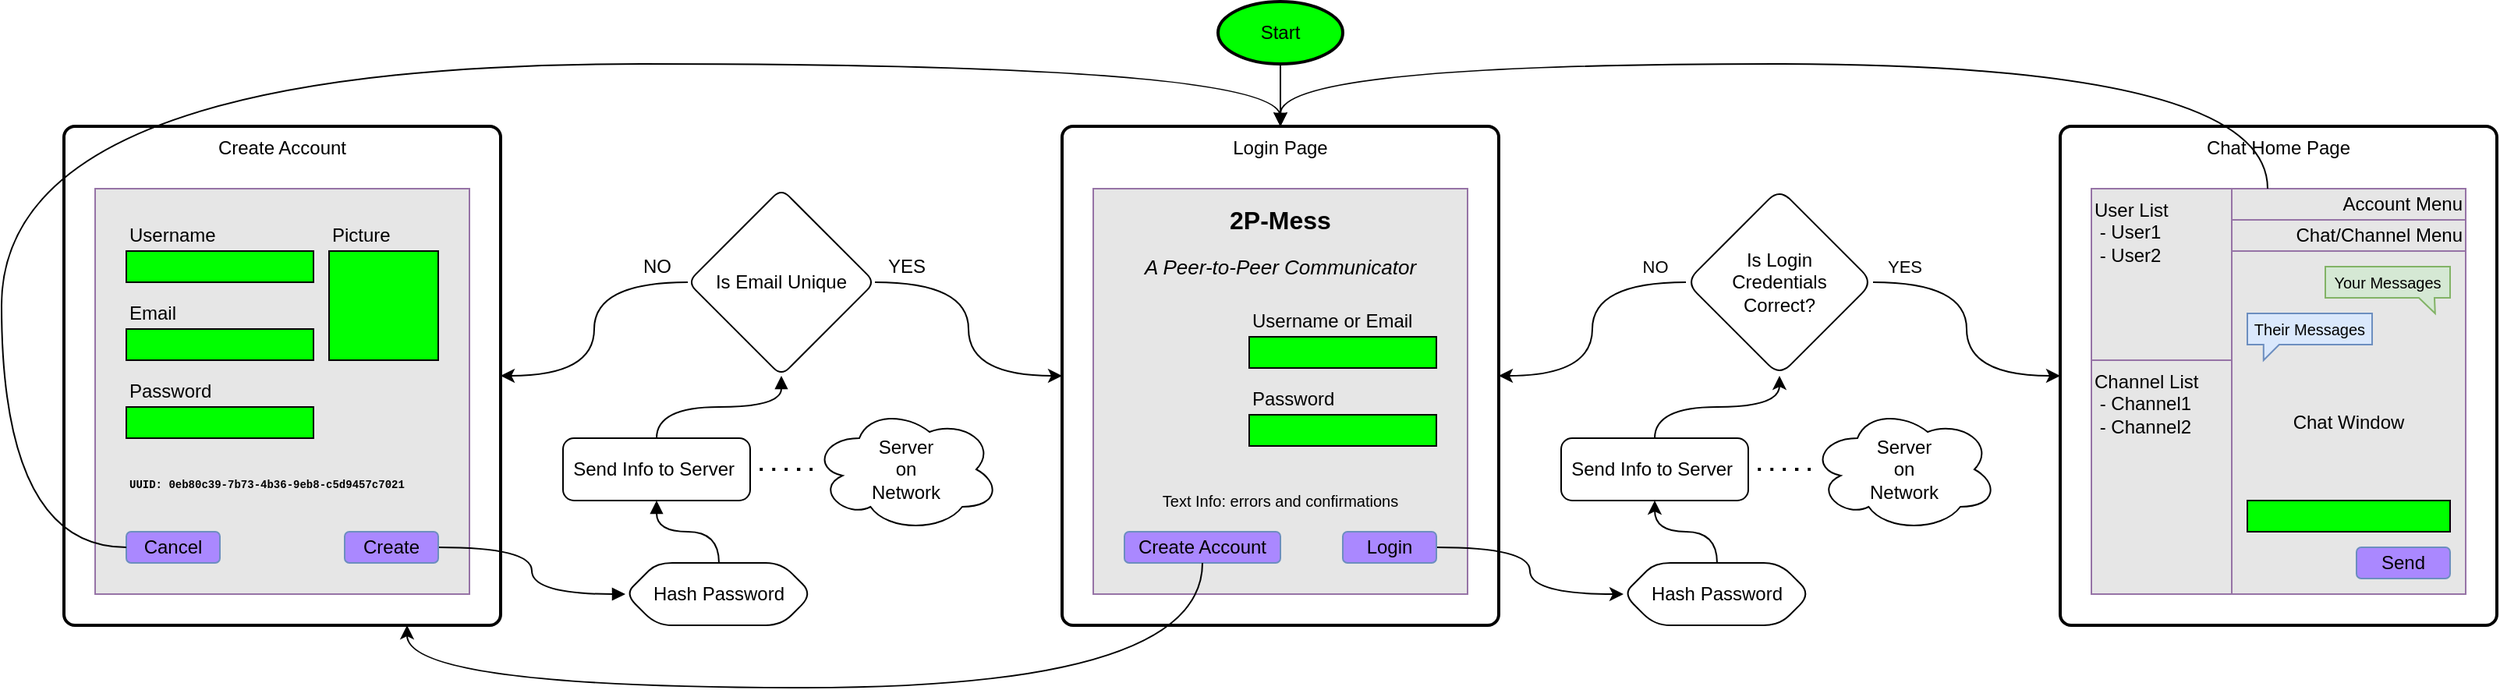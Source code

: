 <mxfile version="16.6.2" type="github">
  <diagram id="BJ7nVB-zp0SILJK0B1YD" name="Page-1">
    <mxGraphModel dx="1527" dy="347" grid="1" gridSize="10" guides="1" tooltips="1" connect="1" arrows="1" fold="1" page="1" pageScale="1" pageWidth="850" pageHeight="1100" math="0" shadow="0">
      <root>
        <mxCell id="0" />
        <mxCell id="1" parent="0" />
        <mxCell id="mg_IQQJ_91LkdinmHmOL-2" value="Login Page" style="rounded=1;absoluteArcSize=1;arcSize=14;strokeWidth=2;fillColor=default;verticalAlign=top;align=center;labelPosition=center;verticalLabelPosition=middle;labelBackgroundColor=none;labelBorderColor=none;whiteSpace=wrap;html=1;spacingLeft=0;horizontal=1;" vertex="1" parent="1">
          <mxGeometry x="40" y="200" width="280" height="320" as="geometry" />
        </mxCell>
        <mxCell id="mg_IQQJ_91LkdinmHmOL-7" value="" style="rounded=0;whiteSpace=wrap;html=1;labelBackgroundColor=none;labelBorderColor=none;fillColor=#E6E6E6;strokeColor=#9673a6;" vertex="1" parent="1">
          <mxGeometry x="60" y="240" width="240" height="260" as="geometry" />
        </mxCell>
        <mxCell id="mg_IQQJ_91LkdinmHmOL-3" value="Start" style="strokeWidth=2;html=1;shape=mxgraph.flowchart.start_2;whiteSpace=wrap;labelBackgroundColor=none;labelBorderColor=none;fillColor=#00FF00;fontColor=#000000;" vertex="1" parent="1">
          <mxGeometry x="140" y="120" width="80" height="40" as="geometry" />
        </mxCell>
        <mxCell id="mg_IQQJ_91LkdinmHmOL-4" value="" style="endArrow=block;html=1;rounded=0;fontColor=#000000;endFill=1;" edge="1" parent="1" source="mg_IQQJ_91LkdinmHmOL-3" target="mg_IQQJ_91LkdinmHmOL-2">
          <mxGeometry width="50" height="50" relative="1" as="geometry">
            <mxPoint x="220" y="110" as="sourcePoint" />
            <mxPoint x="120" y="170" as="targetPoint" />
          </mxGeometry>
        </mxCell>
        <mxCell id="mg_IQQJ_91LkdinmHmOL-5" value="" style="rounded=0;whiteSpace=wrap;html=1;labelBackgroundColor=none;labelBorderColor=none;fontColor=#000000;fillColor=#00FF00;" vertex="1" parent="1">
          <mxGeometry x="160" y="335" width="120" height="20" as="geometry" />
        </mxCell>
        <mxCell id="mg_IQQJ_91LkdinmHmOL-6" value="Username or Email" style="text;html=1;strokeColor=none;fillColor=none;align=left;verticalAlign=middle;whiteSpace=wrap;rounded=0;labelBackgroundColor=none;labelBorderColor=none;fontColor=#000000;" vertex="1" parent="1">
          <mxGeometry x="160" y="315" width="120" height="20" as="geometry" />
        </mxCell>
        <mxCell id="mg_IQQJ_91LkdinmHmOL-8" value="" style="rounded=0;whiteSpace=wrap;html=1;labelBackgroundColor=none;labelBorderColor=none;fontColor=#000000;fillColor=#00FF00;" vertex="1" parent="1">
          <mxGeometry x="160" y="385" width="120" height="20" as="geometry" />
        </mxCell>
        <mxCell id="mg_IQQJ_91LkdinmHmOL-9" value="Password" style="text;html=1;strokeColor=none;fillColor=none;align=left;verticalAlign=middle;whiteSpace=wrap;rounded=0;labelBackgroundColor=none;labelBorderColor=none;fontColor=#000000;" vertex="1" parent="1">
          <mxGeometry x="160" y="365" width="120" height="20" as="geometry" />
        </mxCell>
        <mxCell id="mg_IQQJ_91LkdinmHmOL-15" value="" style="rounded=0;orthogonalLoop=1;jettySize=auto;html=1;fontColor=#000000;edgeStyle=orthogonalEdgeStyle;curved=1;" edge="1" parent="1" source="mg_IQQJ_91LkdinmHmOL-10" target="mg_IQQJ_91LkdinmHmOL-61">
          <mxGeometry relative="1" as="geometry" />
        </mxCell>
        <mxCell id="mg_IQQJ_91LkdinmHmOL-10" value="Login" style="rounded=1;whiteSpace=wrap;html=1;labelBackgroundColor=none;labelBorderColor=none;fillColor=#AA88FF;strokeColor=#6c8ebf;" vertex="1" parent="1">
          <mxGeometry x="220" y="460" width="60" height="20" as="geometry" />
        </mxCell>
        <mxCell id="mg_IQQJ_91LkdinmHmOL-11" value="Create Account" style="rounded=1;whiteSpace=wrap;html=1;labelBackgroundColor=none;labelBorderColor=none;fillColor=#AA88FF;strokeColor=#6c8ebf;" vertex="1" parent="1">
          <mxGeometry x="80" y="460" width="100" height="20" as="geometry" />
        </mxCell>
        <mxCell id="mg_IQQJ_91LkdinmHmOL-12" value="2P-Mess" style="text;html=1;strokeColor=none;fillColor=none;align=center;verticalAlign=middle;whiteSpace=wrap;rounded=0;labelBackgroundColor=none;labelBorderColor=none;fontColor=#000000;fontStyle=1;fontSize=16;" vertex="1" parent="1">
          <mxGeometry x="80" y="250" width="200" height="20" as="geometry" />
        </mxCell>
        <mxCell id="mg_IQQJ_91LkdinmHmOL-13" value="A Peer-to-Peer Communicator" style="text;html=1;strokeColor=none;fillColor=none;align=center;verticalAlign=middle;whiteSpace=wrap;rounded=0;labelBackgroundColor=none;labelBorderColor=none;fontColor=#000000;fontStyle=2;fontSize=13;" vertex="1" parent="1">
          <mxGeometry x="80" y="280" width="200" height="20" as="geometry" />
        </mxCell>
        <mxCell id="mg_IQQJ_91LkdinmHmOL-14" value="Is Login &lt;br&gt;Credentials&lt;br&gt;Correct?" style="rhombus;whiteSpace=wrap;html=1;rounded=1;labelBackgroundColor=none;labelBorderColor=none;" vertex="1" parent="1">
          <mxGeometry x="440" y="240" width="120" height="120" as="geometry" />
        </mxCell>
        <mxCell id="mg_IQQJ_91LkdinmHmOL-16" value="" style="endArrow=classic;html=1;rounded=0;fontColor=#000000;edgeStyle=orthogonalEdgeStyle;elbow=vertical;curved=1;" edge="1" parent="1" source="mg_IQQJ_91LkdinmHmOL-14" target="mg_IQQJ_91LkdinmHmOL-2">
          <mxGeometry width="50" height="50" relative="1" as="geometry">
            <mxPoint x="220" y="410" as="sourcePoint" />
            <mxPoint x="270" y="360" as="targetPoint" />
          </mxGeometry>
        </mxCell>
        <mxCell id="mg_IQQJ_91LkdinmHmOL-17" value="NO" style="edgeLabel;html=1;align=center;verticalAlign=middle;resizable=0;points=[];fontColor=#000000;" vertex="1" connectable="0" parent="mg_IQQJ_91LkdinmHmOL-16">
          <mxGeometry x="-0.114" y="17" relative="1" as="geometry">
            <mxPoint x="23" y="-30" as="offset" />
          </mxGeometry>
        </mxCell>
        <mxCell id="mg_IQQJ_91LkdinmHmOL-18" value="Chat Home Page" style="rounded=1;absoluteArcSize=1;arcSize=14;strokeWidth=2;fillColor=default;verticalAlign=top;align=center;labelPosition=center;verticalLabelPosition=middle;labelBackgroundColor=none;labelBorderColor=none;whiteSpace=wrap;html=1;spacingLeft=0;horizontal=1;" vertex="1" parent="1">
          <mxGeometry x="680" y="200" width="280" height="320" as="geometry" />
        </mxCell>
        <mxCell id="mg_IQQJ_91LkdinmHmOL-19" value="" style="endArrow=classic;html=1;rounded=0;fontColor=#000000;curved=1;elbow=vertical;edgeStyle=orthogonalEdgeStyle;" edge="1" parent="1" source="mg_IQQJ_91LkdinmHmOL-14" target="mg_IQQJ_91LkdinmHmOL-18">
          <mxGeometry width="50" height="50" relative="1" as="geometry">
            <mxPoint x="540" y="410" as="sourcePoint" />
            <mxPoint x="520" y="340" as="targetPoint" />
          </mxGeometry>
        </mxCell>
        <mxCell id="mg_IQQJ_91LkdinmHmOL-20" value="YES" style="edgeLabel;html=1;align=center;verticalAlign=middle;resizable=0;points=[];fontColor=#000000;" vertex="1" connectable="0" parent="mg_IQQJ_91LkdinmHmOL-19">
          <mxGeometry x="-0.172" relative="1" as="geometry">
            <mxPoint x="-40" y="-25" as="offset" />
          </mxGeometry>
        </mxCell>
        <mxCell id="mg_IQQJ_91LkdinmHmOL-21" value="User List&lt;br&gt;&amp;nbsp;- User1&lt;br&gt;&amp;nbsp;- User2&lt;br&gt;" style="rounded=0;whiteSpace=wrap;html=1;labelBackgroundColor=none;labelBorderColor=none;fillColor=#E6E6E6;strokeColor=#9673a6;verticalAlign=top;align=left;" vertex="1" parent="1">
          <mxGeometry x="700" y="240" width="90" height="110" as="geometry" />
        </mxCell>
        <mxCell id="mg_IQQJ_91LkdinmHmOL-22" value="Account Menu" style="rounded=0;whiteSpace=wrap;html=1;labelBackgroundColor=none;labelBorderColor=none;fillColor=#E6E6E6;strokeColor=#9673a6;align=right;" vertex="1" parent="1">
          <mxGeometry x="790" y="240" width="150" height="20" as="geometry" />
        </mxCell>
        <mxCell id="mg_IQQJ_91LkdinmHmOL-23" value="Chat Window" style="rounded=0;whiteSpace=wrap;html=1;labelBackgroundColor=none;labelBorderColor=none;fillColor=#E6E6E6;strokeColor=#9673a6;" vertex="1" parent="1">
          <mxGeometry x="790" y="280" width="150" height="220" as="geometry" />
        </mxCell>
        <mxCell id="mg_IQQJ_91LkdinmHmOL-24" value="" style="endArrow=block;html=1;rounded=0;fontColor=#000000;curved=1;elbow=vertical;endFill=1;edgeStyle=orthogonalEdgeStyle;" edge="1" parent="1" source="mg_IQQJ_91LkdinmHmOL-22" target="mg_IQQJ_91LkdinmHmOL-2">
          <mxGeometry width="50" height="50" relative="1" as="geometry">
            <mxPoint x="850" y="360" as="sourcePoint" />
            <mxPoint x="900" y="310" as="targetPoint" />
            <Array as="points">
              <mxPoint x="813" y="160" />
              <mxPoint x="180" y="160" />
            </Array>
          </mxGeometry>
        </mxCell>
        <mxCell id="mg_IQQJ_91LkdinmHmOL-25" value="&lt;span&gt;Channel List&lt;/span&gt;&lt;br&gt;&lt;div&gt;&lt;span&gt;&amp;nbsp;- Channel1&lt;/span&gt;&lt;/div&gt;&lt;div&gt;&lt;span&gt;&amp;nbsp;- Channel2&lt;/span&gt;&lt;/div&gt;" style="rounded=0;whiteSpace=wrap;html=1;labelBackgroundColor=none;labelBorderColor=none;fillColor=#E6E6E6;strokeColor=#9673a6;verticalAlign=top;align=left;" vertex="1" parent="1">
          <mxGeometry x="700" y="350" width="90" height="150" as="geometry" />
        </mxCell>
        <mxCell id="mg_IQQJ_91LkdinmHmOL-26" value="Create Account" style="rounded=1;absoluteArcSize=1;arcSize=14;strokeWidth=2;fillColor=default;verticalAlign=top;align=center;labelPosition=center;verticalLabelPosition=middle;labelBackgroundColor=none;labelBorderColor=none;whiteSpace=wrap;html=1;spacingLeft=0;horizontal=1;" vertex="1" parent="1">
          <mxGeometry x="-600" y="200" width="280" height="320" as="geometry" />
        </mxCell>
        <mxCell id="mg_IQQJ_91LkdinmHmOL-27" value="" style="rounded=0;whiteSpace=wrap;html=1;labelBackgroundColor=none;labelBorderColor=none;fillColor=#E6E6E6;strokeColor=#9673a6;" vertex="1" parent="1">
          <mxGeometry x="-580" y="240" width="240" height="260" as="geometry" />
        </mxCell>
        <mxCell id="mg_IQQJ_91LkdinmHmOL-28" value="" style="endArrow=classic;html=1;rounded=0;fontColor=#000000;curved=1;elbow=vertical;edgeStyle=orthogonalEdgeStyle;" edge="1" parent="1" source="mg_IQQJ_91LkdinmHmOL-11" target="mg_IQQJ_91LkdinmHmOL-26">
          <mxGeometry width="50" height="50" relative="1" as="geometry">
            <mxPoint x="590" y="690" as="sourcePoint" />
            <mxPoint x="640" y="640" as="targetPoint" />
            <Array as="points">
              <mxPoint x="130" y="560" />
              <mxPoint x="-380" y="560" />
            </Array>
          </mxGeometry>
        </mxCell>
        <mxCell id="mg_IQQJ_91LkdinmHmOL-29" value="" style="rounded=0;whiteSpace=wrap;html=1;labelBackgroundColor=none;labelBorderColor=none;fontColor=#000000;fillColor=#00FF00;" vertex="1" parent="1">
          <mxGeometry x="-560" y="280" width="120" height="20" as="geometry" />
        </mxCell>
        <mxCell id="mg_IQQJ_91LkdinmHmOL-30" value="Username" style="text;html=1;strokeColor=none;fillColor=none;align=left;verticalAlign=middle;whiteSpace=wrap;rounded=0;labelBackgroundColor=none;labelBorderColor=none;fontColor=#000000;" vertex="1" parent="1">
          <mxGeometry x="-560" y="260" width="120" height="20" as="geometry" />
        </mxCell>
        <mxCell id="mg_IQQJ_91LkdinmHmOL-31" value="" style="rounded=0;whiteSpace=wrap;html=1;labelBackgroundColor=none;labelBorderColor=none;fontColor=#000000;fillColor=#00FF00;" vertex="1" parent="1">
          <mxGeometry x="-560" y="330" width="120" height="20" as="geometry" />
        </mxCell>
        <mxCell id="mg_IQQJ_91LkdinmHmOL-32" value="Email" style="text;html=1;strokeColor=none;fillColor=none;align=left;verticalAlign=middle;whiteSpace=wrap;rounded=0;labelBackgroundColor=none;labelBorderColor=none;fontColor=#000000;" vertex="1" parent="1">
          <mxGeometry x="-560" y="310" width="120" height="20" as="geometry" />
        </mxCell>
        <mxCell id="mg_IQQJ_91LkdinmHmOL-33" value="" style="rounded=0;whiteSpace=wrap;html=1;labelBackgroundColor=none;labelBorderColor=none;fontColor=#000000;fillColor=#00FF00;" vertex="1" parent="1">
          <mxGeometry x="-560" y="380" width="120" height="20" as="geometry" />
        </mxCell>
        <mxCell id="mg_IQQJ_91LkdinmHmOL-34" value="Password&lt;span style=&quot;color: rgba(0 , 0 , 0 , 0) ; font-family: monospace ; font-size: 0px&quot;&gt;%3CmxGraphModel%3E%3Croot%3E%3CmxCell%20id%3D%220%22%2F%3E%3CmxCell%20id%3D%221%22%20parent%3D%220%22%2F%3E%3CmxCell%20id%3D%222%22%20value%3D%22%22%20style%3D%22rounded%3D0%3BwhiteSpace%3Dwrap%3Bhtml%3D1%3BlabelBackgroundColor%3Dnone%3BlabelBorderColor%3Dnone%3BfontColor%3D%23000000%3BfillColor%3D%2300FF00%3B%22%20vertex%3D%221%22%20parent%3D%221%22%3E%3CmxGeometry%20x%3D%22280%22%20y%3D%22770%22%20width%3D%22120%22%20height%3D%2220%22%20as%3D%22geometry%22%2F%3E%3C%2FmxCell%3E%3CmxCell%20id%3D%223%22%20value%3D%22Email%22%20style%3D%22text%3Bhtml%3D1%3BstrokeColor%3Dnone%3BfillColor%3Dnone%3Balign%3Dleft%3BverticalAlign%3Dmiddle%3BwhiteSpace%3Dwrap%3Brounded%3D0%3BlabelBackgroundColor%3Dnone%3BlabelBorderColor%3Dnone%3BfontColor%3D%23000000%3B%22%20vertex%3D%221%22%20parent%3D%221%22%3E%3CmxGeometry%20x%3D%22280%22%20y%3D%22750%22%20width%3D%22120%22%20height%3D%2220%22%20as%3D%22geometry%22%2F%3E%3C%2FmxCell%3E%3C%2Froot%3E%3C%2FmxGraphModel%3E&lt;/span&gt;" style="text;html=1;strokeColor=none;fillColor=none;align=left;verticalAlign=middle;whiteSpace=wrap;rounded=0;labelBackgroundColor=none;labelBorderColor=none;fontColor=#000000;" vertex="1" parent="1">
          <mxGeometry x="-560" y="360" width="120" height="20" as="geometry" />
        </mxCell>
        <mxCell id="mg_IQQJ_91LkdinmHmOL-35" value="" style="rounded=0;whiteSpace=wrap;html=1;labelBackgroundColor=none;labelBorderColor=none;fontColor=#000000;fillColor=#00FF00;" vertex="1" parent="1">
          <mxGeometry x="-430" y="280" width="70" height="70" as="geometry" />
        </mxCell>
        <mxCell id="mg_IQQJ_91LkdinmHmOL-36" value="Picture" style="text;html=1;strokeColor=none;fillColor=none;align=left;verticalAlign=middle;whiteSpace=wrap;rounded=0;labelBackgroundColor=none;labelBorderColor=none;fontColor=#000000;" vertex="1" parent="1">
          <mxGeometry x="-430" y="260" width="70" height="20" as="geometry" />
        </mxCell>
        <mxCell id="mg_IQQJ_91LkdinmHmOL-43" value="" style="edgeStyle=orthogonalEdgeStyle;curved=1;rounded=0;orthogonalLoop=1;jettySize=auto;html=1;fontFamily=Courier New;fontSize=7;fontColor=#000000;endArrow=block;endFill=1;elbow=vertical;" edge="1" parent="1" source="mg_IQQJ_91LkdinmHmOL-37" target="mg_IQQJ_91LkdinmHmOL-42">
          <mxGeometry relative="1" as="geometry" />
        </mxCell>
        <mxCell id="mg_IQQJ_91LkdinmHmOL-37" value="Create" style="rounded=1;whiteSpace=wrap;html=1;labelBackgroundColor=none;labelBorderColor=none;fillColor=#AA88FF;strokeColor=#6c8ebf;" vertex="1" parent="1">
          <mxGeometry x="-420" y="460" width="60" height="20" as="geometry" />
        </mxCell>
        <mxCell id="mg_IQQJ_91LkdinmHmOL-38" value="Cancel" style="rounded=1;whiteSpace=wrap;html=1;labelBackgroundColor=none;labelBorderColor=none;fillColor=#AA88FF;strokeColor=#6c8ebf;" vertex="1" parent="1">
          <mxGeometry x="-560" y="460" width="60" height="20" as="geometry" />
        </mxCell>
        <mxCell id="mg_IQQJ_91LkdinmHmOL-39" value="UUID: 0eb80c39-7b73-4b36-9eb8-c5d9457c7021" style="text;html=1;strokeColor=none;fillColor=none;align=left;verticalAlign=middle;whiteSpace=wrap;rounded=0;labelBackgroundColor=none;labelBorderColor=none;fontColor=#000000;fontSize=7;fontStyle=1;fontFamily=Courier New;" vertex="1" parent="1">
          <mxGeometry x="-560" y="420" width="200" height="20" as="geometry" />
        </mxCell>
        <mxCell id="mg_IQQJ_91LkdinmHmOL-45" value="" style="edgeStyle=orthogonalEdgeStyle;curved=1;rounded=0;orthogonalLoop=1;jettySize=auto;html=1;fontFamily=Helvetica;fontSize=12;fontColor=#000000;endArrow=block;endFill=1;elbow=vertical;" edge="1" parent="1" source="mg_IQQJ_91LkdinmHmOL-42" target="mg_IQQJ_91LkdinmHmOL-44">
          <mxGeometry relative="1" as="geometry" />
        </mxCell>
        <mxCell id="mg_IQQJ_91LkdinmHmOL-42" value="Hash Password" style="shape=hexagon;perimeter=hexagonPerimeter2;whiteSpace=wrap;html=1;fixedSize=1;rounded=1;labelBackgroundColor=none;labelBorderColor=none;" vertex="1" parent="1">
          <mxGeometry x="-240" y="480" width="120" height="40" as="geometry" />
        </mxCell>
        <mxCell id="mg_IQQJ_91LkdinmHmOL-47" value="" style="edgeStyle=orthogonalEdgeStyle;curved=1;rounded=0;orthogonalLoop=1;jettySize=auto;html=1;fontFamily=Helvetica;fontSize=12;fontColor=#000000;endArrow=block;endFill=1;elbow=vertical;" edge="1" parent="1" source="mg_IQQJ_91LkdinmHmOL-44" target="mg_IQQJ_91LkdinmHmOL-46">
          <mxGeometry relative="1" as="geometry" />
        </mxCell>
        <mxCell id="mg_IQQJ_91LkdinmHmOL-44" value="Send Info to Server&amp;nbsp;" style="rounded=1;whiteSpace=wrap;html=1;absoluteArcSize=1;arcSize=14;strokeWidth=1;labelBackgroundColor=none;labelBorderColor=none;fontFamily=Helvetica;fontSize=12;fontColor=#000000;fillColor=default;" vertex="1" parent="1">
          <mxGeometry x="-280" y="400" width="120" height="40" as="geometry" />
        </mxCell>
        <mxCell id="mg_IQQJ_91LkdinmHmOL-46" value="Is Email Unique" style="rhombus;whiteSpace=wrap;html=1;fillColor=default;fontColor=#000000;rounded=1;arcSize=14;strokeWidth=1;labelBackgroundColor=none;labelBorderColor=none;" vertex="1" parent="1">
          <mxGeometry x="-200" y="240" width="120" height="120" as="geometry" />
        </mxCell>
        <mxCell id="mg_IQQJ_91LkdinmHmOL-48" value="" style="endArrow=classic;html=1;rounded=0;fontFamily=Helvetica;fontSize=12;fontColor=#000000;curved=1;elbow=vertical;edgeStyle=orthogonalEdgeStyle;" edge="1" parent="1" source="mg_IQQJ_91LkdinmHmOL-46" target="mg_IQQJ_91LkdinmHmOL-26">
          <mxGeometry width="50" height="50" relative="1" as="geometry">
            <mxPoint x="340" y="790" as="sourcePoint" />
            <mxPoint x="390" y="740" as="targetPoint" />
          </mxGeometry>
        </mxCell>
        <mxCell id="mg_IQQJ_91LkdinmHmOL-49" value="NO" style="edgeLabel;html=1;align=center;verticalAlign=middle;resizable=0;points=[];fontSize=12;fontFamily=Helvetica;fontColor=#000000;" vertex="1" connectable="0" parent="mg_IQQJ_91LkdinmHmOL-48">
          <mxGeometry x="-0.767" y="2" relative="1" as="geometry">
            <mxPoint x="1" y="-12" as="offset" />
          </mxGeometry>
        </mxCell>
        <mxCell id="mg_IQQJ_91LkdinmHmOL-50" value="" style="endArrow=classic;html=1;rounded=0;fontFamily=Helvetica;fontSize=12;fontColor=#000000;curved=1;elbow=vertical;edgeStyle=orthogonalEdgeStyle;entryX=0;entryY=0.5;entryDx=0;entryDy=0;exitX=1;exitY=0.5;exitDx=0;exitDy=0;" edge="1" parent="1" source="mg_IQQJ_91LkdinmHmOL-46" target="mg_IQQJ_91LkdinmHmOL-2">
          <mxGeometry width="50" height="50" relative="1" as="geometry">
            <mxPoint x="450" y="560" as="sourcePoint" />
            <mxPoint x="500" y="510" as="targetPoint" />
            <Array as="points" />
          </mxGeometry>
        </mxCell>
        <mxCell id="mg_IQQJ_91LkdinmHmOL-51" value="YES" style="edgeLabel;html=1;align=center;verticalAlign=middle;resizable=0;points=[];fontSize=12;fontFamily=Helvetica;fontColor=#000000;" vertex="1" connectable="0" parent="mg_IQQJ_91LkdinmHmOL-50">
          <mxGeometry x="-0.602" y="29" relative="1" as="geometry">
            <mxPoint x="-16" y="19" as="offset" />
          </mxGeometry>
        </mxCell>
        <mxCell id="mg_IQQJ_91LkdinmHmOL-52" value="" style="endArrow=classic;html=1;rounded=0;fontFamily=Helvetica;fontSize=12;fontColor=#000000;curved=1;elbow=vertical;edgeStyle=orthogonalEdgeStyle;entryX=0.5;entryY=0;entryDx=0;entryDy=0;exitX=0;exitY=0.5;exitDx=0;exitDy=0;" edge="1" parent="1" source="mg_IQQJ_91LkdinmHmOL-38" target="mg_IQQJ_91LkdinmHmOL-2">
          <mxGeometry width="50" height="50" relative="1" as="geometry">
            <mxPoint x="350" y="680" as="sourcePoint" />
            <mxPoint x="400" y="630" as="targetPoint" />
            <Array as="points">
              <mxPoint x="-640" y="470" />
              <mxPoint x="-640" y="160" />
              <mxPoint x="180" y="160" />
            </Array>
          </mxGeometry>
        </mxCell>
        <mxCell id="mg_IQQJ_91LkdinmHmOL-53" value="Server&lt;br&gt;on&lt;br&gt;Network" style="ellipse;shape=cloud;whiteSpace=wrap;html=1;labelBackgroundColor=none;labelBorderColor=none;fontFamily=Helvetica;fontSize=12;fontColor=#000000;fillColor=default;" vertex="1" parent="1">
          <mxGeometry x="-120" y="380" width="120" height="80" as="geometry" />
        </mxCell>
        <mxCell id="mg_IQQJ_91LkdinmHmOL-54" value="" style="endArrow=none;dashed=1;html=1;dashPattern=1 3;strokeWidth=2;rounded=0;fontFamily=Helvetica;fontSize=12;fontColor=#000000;curved=1;elbow=vertical;" edge="1" parent="1" source="mg_IQQJ_91LkdinmHmOL-53" target="mg_IQQJ_91LkdinmHmOL-44">
          <mxGeometry width="50" height="50" relative="1" as="geometry">
            <mxPoint x="-230" y="530" as="sourcePoint" />
            <mxPoint x="-180" y="480" as="targetPoint" />
          </mxGeometry>
        </mxCell>
        <mxCell id="mg_IQQJ_91LkdinmHmOL-55" value="Chat/Channel Menu" style="rounded=0;whiteSpace=wrap;html=1;labelBackgroundColor=none;labelBorderColor=none;fillColor=#E6E6E6;strokeColor=#9673a6;align=right;" vertex="1" parent="1">
          <mxGeometry x="790" y="260" width="150" height="20" as="geometry" />
        </mxCell>
        <mxCell id="mg_IQQJ_91LkdinmHmOL-56" value="" style="rounded=0;whiteSpace=wrap;html=1;labelBackgroundColor=none;labelBorderColor=none;fontColor=#000000;fillColor=#00FF00;" vertex="1" parent="1">
          <mxGeometry x="800" y="440" width="130" height="20" as="geometry" />
        </mxCell>
        <mxCell id="mg_IQQJ_91LkdinmHmOL-57" value="Send" style="rounded=1;whiteSpace=wrap;html=1;labelBackgroundColor=none;labelBorderColor=none;fillColor=#AA88FF;strokeColor=#6c8ebf;" vertex="1" parent="1">
          <mxGeometry x="870" y="470" width="60" height="20" as="geometry" />
        </mxCell>
        <mxCell id="mg_IQQJ_91LkdinmHmOL-58" value="Their Messages" style="shape=callout;whiteSpace=wrap;html=1;perimeter=calloutPerimeter;labelBackgroundColor=none;labelBorderColor=none;fontFamily=Helvetica;fontSize=10;fillColor=#dae8fc;position2=0.13;size=10;position=0.13;base=10;strokeColor=#6c8ebf;" vertex="1" parent="1">
          <mxGeometry x="800" y="320" width="80" height="30" as="geometry" />
        </mxCell>
        <mxCell id="mg_IQQJ_91LkdinmHmOL-59" value="Your Messages" style="shape=callout;whiteSpace=wrap;html=1;perimeter=calloutPerimeter;labelBackgroundColor=none;labelBorderColor=none;fontFamily=Helvetica;fontSize=10;fillColor=#d5e8d4;position2=0.88;size=10;position=0.75;base=10;strokeColor=#82b366;" vertex="1" parent="1">
          <mxGeometry x="850" y="290" width="80" height="30" as="geometry" />
        </mxCell>
        <mxCell id="mg_IQQJ_91LkdinmHmOL-60" value="Text Info: errors and confirmations" style="text;html=1;strokeColor=none;fillColor=none;align=center;verticalAlign=middle;whiteSpace=wrap;rounded=0;labelBackgroundColor=none;labelBorderColor=none;fontFamily=Helvetica;fontSize=10;fontColor=#000000;" vertex="1" parent="1">
          <mxGeometry x="80" y="430" width="200" height="20" as="geometry" />
        </mxCell>
        <mxCell id="mg_IQQJ_91LkdinmHmOL-61" value="Hash Password" style="shape=hexagon;perimeter=hexagonPerimeter2;whiteSpace=wrap;html=1;fixedSize=1;rounded=1;labelBackgroundColor=none;labelBorderColor=none;" vertex="1" parent="1">
          <mxGeometry x="400" y="480" width="120" height="40" as="geometry" />
        </mxCell>
        <mxCell id="mg_IQQJ_91LkdinmHmOL-62" value="" style="endArrow=classic;html=1;rounded=0;fontFamily=Helvetica;fontSize=10;fontColor=#000000;curved=1;elbow=vertical;edgeStyle=orthogonalEdgeStyle;" edge="1" parent="1" source="mg_IQQJ_91LkdinmHmOL-61" target="mg_IQQJ_91LkdinmHmOL-63">
          <mxGeometry width="50" height="50" relative="1" as="geometry">
            <mxPoint x="460" y="520" as="sourcePoint" />
            <mxPoint x="510" y="470" as="targetPoint" />
          </mxGeometry>
        </mxCell>
        <mxCell id="mg_IQQJ_91LkdinmHmOL-63" value="Send Info to Server&amp;nbsp;" style="rounded=1;whiteSpace=wrap;html=1;absoluteArcSize=1;arcSize=14;strokeWidth=1;labelBackgroundColor=none;labelBorderColor=none;fontFamily=Helvetica;fontSize=12;fontColor=#000000;fillColor=default;" vertex="1" parent="1">
          <mxGeometry x="360" y="400" width="120" height="40" as="geometry" />
        </mxCell>
        <mxCell id="mg_IQQJ_91LkdinmHmOL-64" value="Server&lt;br&gt;on&lt;br&gt;Network" style="ellipse;shape=cloud;whiteSpace=wrap;html=1;labelBackgroundColor=none;labelBorderColor=none;fontFamily=Helvetica;fontSize=12;fontColor=#000000;fillColor=default;" vertex="1" parent="1">
          <mxGeometry x="520" y="380" width="120" height="80" as="geometry" />
        </mxCell>
        <mxCell id="mg_IQQJ_91LkdinmHmOL-65" value="" style="endArrow=classic;html=1;rounded=0;fontFamily=Helvetica;fontSize=10;fontColor=#000000;curved=1;elbow=vertical;edgeStyle=orthogonalEdgeStyle;" edge="1" parent="1" source="mg_IQQJ_91LkdinmHmOL-63" target="mg_IQQJ_91LkdinmHmOL-14">
          <mxGeometry width="50" height="50" relative="1" as="geometry">
            <mxPoint x="470" y="490" as="sourcePoint" />
            <mxPoint x="430" y="450" as="targetPoint" />
          </mxGeometry>
        </mxCell>
        <mxCell id="mg_IQQJ_91LkdinmHmOL-66" value="" style="endArrow=none;dashed=1;html=1;dashPattern=1 3;strokeWidth=2;rounded=0;fontFamily=Helvetica;fontSize=12;fontColor=#000000;curved=1;elbow=vertical;" edge="1" parent="1" source="mg_IQQJ_91LkdinmHmOL-64" target="mg_IQQJ_91LkdinmHmOL-63">
          <mxGeometry width="50" height="50" relative="1" as="geometry">
            <mxPoint x="-110" y="430" as="sourcePoint" />
            <mxPoint x="450" y="420" as="targetPoint" />
          </mxGeometry>
        </mxCell>
      </root>
    </mxGraphModel>
  </diagram>
</mxfile>
